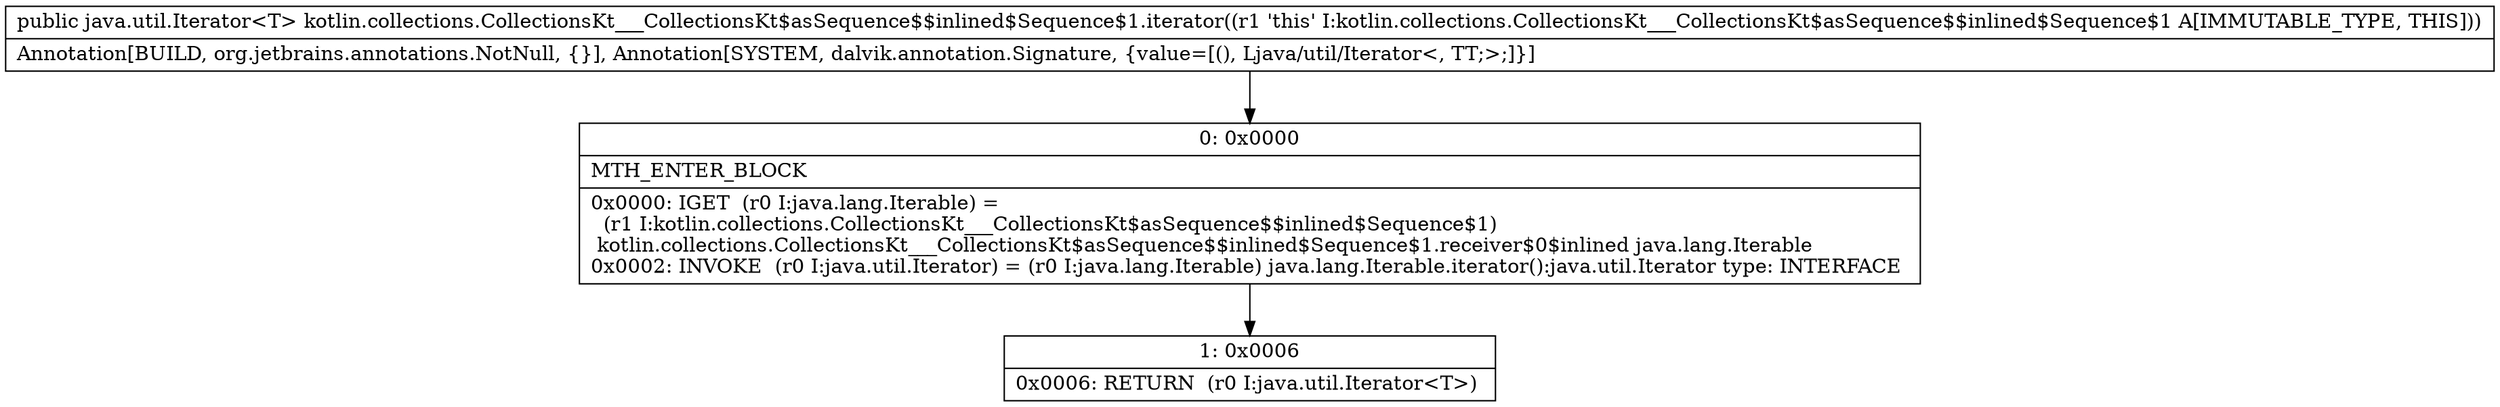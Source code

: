 digraph "CFG forkotlin.collections.CollectionsKt___CollectionsKt$asSequence$$inlined$Sequence$1.iterator()Ljava\/util\/Iterator;" {
Node_0 [shape=record,label="{0\:\ 0x0000|MTH_ENTER_BLOCK\l|0x0000: IGET  (r0 I:java.lang.Iterable) = \l  (r1 I:kotlin.collections.CollectionsKt___CollectionsKt$asSequence$$inlined$Sequence$1)\l kotlin.collections.CollectionsKt___CollectionsKt$asSequence$$inlined$Sequence$1.receiver$0$inlined java.lang.Iterable \l0x0002: INVOKE  (r0 I:java.util.Iterator) = (r0 I:java.lang.Iterable) java.lang.Iterable.iterator():java.util.Iterator type: INTERFACE \l}"];
Node_1 [shape=record,label="{1\:\ 0x0006|0x0006: RETURN  (r0 I:java.util.Iterator\<T\>) \l}"];
MethodNode[shape=record,label="{public java.util.Iterator\<T\> kotlin.collections.CollectionsKt___CollectionsKt$asSequence$$inlined$Sequence$1.iterator((r1 'this' I:kotlin.collections.CollectionsKt___CollectionsKt$asSequence$$inlined$Sequence$1 A[IMMUTABLE_TYPE, THIS]))  | Annotation[BUILD, org.jetbrains.annotations.NotNull, \{\}], Annotation[SYSTEM, dalvik.annotation.Signature, \{value=[(), Ljava\/util\/Iterator\<, TT;\>;]\}]\l}"];
MethodNode -> Node_0;
Node_0 -> Node_1;
}

